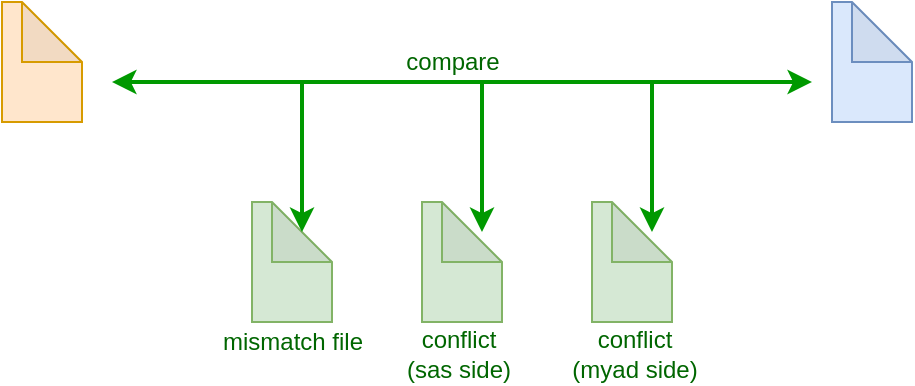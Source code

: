 <mxfile version="12.8.4" type="github">
  <diagram id="4ZIxGLmC_gH1Bq4bnzQN" name="Page-1">
    <mxGraphModel dx="1359" dy="626" grid="1" gridSize="10" guides="1" tooltips="1" connect="1" arrows="1" fold="1" page="1" pageScale="1" pageWidth="850" pageHeight="1100" math="0" shadow="0">
      <root>
        <mxCell id="0" />
        <mxCell id="1" style="locked=1;" parent="0" visible="0" />
        <mxCell id="OT6HhPJYxPwV4lRJUis--19" style="edgeStyle=orthogonalEdgeStyle;rounded=0;orthogonalLoop=1;jettySize=auto;html=1;entryX=0;entryY=0.5;entryDx=0;entryDy=0;entryPerimeter=0;strokeColor=#994C00;" edge="1" parent="1" source="OT6HhPJYxPwV4lRJUis--1" target="OT6HhPJYxPwV4lRJUis--7">
          <mxGeometry relative="1" as="geometry" />
        </mxCell>
        <mxCell id="OT6HhPJYxPwV4lRJUis--20" style="edgeStyle=orthogonalEdgeStyle;rounded=0;orthogonalLoop=1;jettySize=auto;html=1;exitX=1;exitY=0.3;exitDx=0;exitDy=0;entryX=0;entryY=0.5;entryDx=0;entryDy=0;entryPerimeter=0;strokeColor=#994C00;" edge="1" parent="1" source="OT6HhPJYxPwV4lRJUis--1" target="OT6HhPJYxPwV4lRJUis--10">
          <mxGeometry relative="1" as="geometry" />
        </mxCell>
        <mxCell id="OT6HhPJYxPwV4lRJUis--21" style="edgeStyle=orthogonalEdgeStyle;rounded=0;orthogonalLoop=1;jettySize=auto;html=1;exitX=1;exitY=0.7;exitDx=0;exitDy=0;entryX=-0.025;entryY=0.683;entryDx=0;entryDy=0;entryPerimeter=0;strokeColor=#994C00;" edge="1" parent="1" source="OT6HhPJYxPwV4lRJUis--1" target="OT6HhPJYxPwV4lRJUis--11">
          <mxGeometry relative="1" as="geometry" />
        </mxCell>
        <mxCell id="OT6HhPJYxPwV4lRJUis--1" value="&lt;font color=&quot;#ff8000&quot;&gt;SAS&lt;/font&gt;" style="shape=cylinder;whiteSpace=wrap;html=1;boundedLbl=1;backgroundOutline=1;fillColor=#ffe6cc;strokeColor=#d79b00;" vertex="1" parent="1">
          <mxGeometry x="60" y="260" width="60" height="80" as="geometry" />
        </mxCell>
        <mxCell id="OT6HhPJYxPwV4lRJUis--16" style="edgeStyle=orthogonalEdgeStyle;rounded=0;orthogonalLoop=1;jettySize=auto;html=1;entryX=0;entryY=0;entryDx=40;entryDy=30;entryPerimeter=0;exitX=0;exitY=0.5;exitDx=0;exitDy=0;exitPerimeter=0;strokeColor=#0000FF;" edge="1" parent="1" source="OT6HhPJYxPwV4lRJUis--2" target="OT6HhPJYxPwV4lRJUis--13">
          <mxGeometry relative="1" as="geometry" />
        </mxCell>
        <mxCell id="OT6HhPJYxPwV4lRJUis--17" style="edgeStyle=orthogonalEdgeStyle;rounded=0;orthogonalLoop=1;jettySize=auto;html=1;exitX=0;exitY=0.3;exitDx=0;exitDy=0;entryX=0;entryY=0;entryDx=40;entryDy=45;entryPerimeter=0;strokeColor=#0000FF;" edge="1" parent="1" source="OT6HhPJYxPwV4lRJUis--2" target="OT6HhPJYxPwV4lRJUis--15">
          <mxGeometry relative="1" as="geometry" />
        </mxCell>
        <mxCell id="OT6HhPJYxPwV4lRJUis--18" style="edgeStyle=orthogonalEdgeStyle;rounded=0;orthogonalLoop=1;jettySize=auto;html=1;exitX=0;exitY=0.7;exitDx=0;exitDy=0;entryX=0;entryY=0;entryDx=40;entryDy=45;entryPerimeter=0;strokeColor=#0000FF;" edge="1" parent="1" source="OT6HhPJYxPwV4lRJUis--2" target="OT6HhPJYxPwV4lRJUis--14">
          <mxGeometry relative="1" as="geometry" />
        </mxCell>
        <mxCell id="OT6HhPJYxPwV4lRJUis--2" value="&lt;font color=&quot;#004c99&quot;&gt;MyAD&lt;/font&gt;" style="shape=cylinder;whiteSpace=wrap;html=1;boundedLbl=1;backgroundOutline=1;fillColor=#dae8fc;strokeColor=#6c8ebf;" vertex="1" parent="1">
          <mxGeometry x="730" y="260" width="60" height="80" as="geometry" />
        </mxCell>
        <mxCell id="OT6HhPJYxPwV4lRJUis--7" value="" style="shape=note;whiteSpace=wrap;html=1;backgroundOutline=1;darkOpacity=0.05;fillColor=#ffe6cc;strokeColor=#d79b00;" vertex="1" parent="1">
          <mxGeometry x="200" y="270" width="40" height="60" as="geometry" />
        </mxCell>
        <mxCell id="OT6HhPJYxPwV4lRJUis--10" value="" style="shape=note;whiteSpace=wrap;html=1;backgroundOutline=1;darkOpacity=0.05;fillColor=#ffe6cc;strokeColor=#d79b00;" vertex="1" parent="1">
          <mxGeometry x="200" y="180" width="40" height="60" as="geometry" />
        </mxCell>
        <mxCell id="OT6HhPJYxPwV4lRJUis--11" value="" style="shape=note;whiteSpace=wrap;html=1;backgroundOutline=1;darkOpacity=0.05;fillColor=#ffe6cc;strokeColor=#d79b00;" vertex="1" parent="1">
          <mxGeometry x="200" y="360" width="40" height="60" as="geometry" />
        </mxCell>
        <mxCell id="OT6HhPJYxPwV4lRJUis--13" value="" style="shape=note;whiteSpace=wrap;html=1;backgroundOutline=1;darkOpacity=0.05;fillColor=#dae8fc;strokeColor=#6c8ebf;" vertex="1" parent="1">
          <mxGeometry x="620" y="270" width="40" height="60" as="geometry" />
        </mxCell>
        <mxCell id="OT6HhPJYxPwV4lRJUis--14" value="" style="shape=note;whiteSpace=wrap;html=1;backgroundOutline=1;darkOpacity=0.05;fillColor=#dae8fc;strokeColor=#6c8ebf;" vertex="1" parent="1">
          <mxGeometry x="620" y="360" width="40" height="60" as="geometry" />
        </mxCell>
        <mxCell id="OT6HhPJYxPwV4lRJUis--15" value="" style="shape=note;whiteSpace=wrap;html=1;backgroundOutline=1;darkOpacity=0.05;fillColor=#dae8fc;strokeColor=#6c8ebf;" vertex="1" parent="1">
          <mxGeometry x="620" y="180" width="40" height="60" as="geometry" />
        </mxCell>
        <mxCell id="OT6HhPJYxPwV4lRJUis--22" value="general comments" style="text;html=1;align=center;verticalAlign=middle;resizable=0;points=[];autosize=1;" vertex="1" parent="1">
          <mxGeometry x="584" y="239" width="110" height="20" as="geometry" />
        </mxCell>
        <mxCell id="OT6HhPJYxPwV4lRJUis--23" value="general comments" style="text;html=1;align=center;verticalAlign=middle;resizable=0;points=[];autosize=1;" vertex="1" parent="1">
          <mxGeometry x="165" y="239" width="110" height="20" as="geometry" />
        </mxCell>
        <mxCell id="OT6HhPJYxPwV4lRJUis--24" value="milestone comments" style="text;html=1;align=center;verticalAlign=middle;resizable=0;points=[];autosize=1;" vertex="1" parent="1">
          <mxGeometry x="160" y="330" width="130" height="20" as="geometry" />
        </mxCell>
        <mxCell id="OT6HhPJYxPwV4lRJUis--25" value="milestone comments" style="text;html=1;align=center;verticalAlign=middle;resizable=0;points=[];autosize=1;" vertex="1" parent="1">
          <mxGeometry x="574" y="330" width="130" height="20" as="geometry" />
        </mxCell>
        <mxCell id="OT6HhPJYxPwV4lRJUis--26" value="significant items comments" style="text;html=1;align=center;verticalAlign=middle;resizable=0;points=[];autosize=1;" vertex="1" parent="1">
          <mxGeometry x="145" y="420" width="160" height="20" as="geometry" />
        </mxCell>
        <mxCell id="OT6HhPJYxPwV4lRJUis--27" value="significant items comments" style="text;html=1;align=center;verticalAlign=middle;resizable=0;points=[];autosize=1;" vertex="1" parent="1">
          <mxGeometry x="560" y="430" width="160" height="20" as="geometry" />
        </mxCell>
        <mxCell id="OT6HhPJYxPwV4lRJUis--28" value="" style="endArrow=classic;startArrow=classic;html=1;strokeColor=#009900;strokeWidth=2;" edge="1" parent="1">
          <mxGeometry width="50" height="50" relative="1" as="geometry">
            <mxPoint x="260" y="220" as="sourcePoint" />
            <mxPoint x="610" y="220" as="targetPoint" />
          </mxGeometry>
        </mxCell>
        <mxCell id="OT6HhPJYxPwV4lRJUis--29" value="" style="endArrow=classic;startArrow=classic;html=1;strokeColor=#009900;strokeWidth=2;" edge="1" parent="1">
          <mxGeometry width="50" height="50" relative="1" as="geometry">
            <mxPoint x="260" y="310" as="sourcePoint" />
            <mxPoint x="610" y="310" as="targetPoint" />
          </mxGeometry>
        </mxCell>
        <mxCell id="OT6HhPJYxPwV4lRJUis--30" value="" style="endArrow=classic;startArrow=classic;html=1;strokeColor=#009900;strokeWidth=2;" edge="1" parent="1">
          <mxGeometry width="50" height="50" relative="1" as="geometry">
            <mxPoint x="250" y="400" as="sourcePoint" />
            <mxPoint x="600" y="400" as="targetPoint" />
          </mxGeometry>
        </mxCell>
        <mxCell id="OT6HhPJYxPwV4lRJUis--31" value="compare" style="text;html=1;align=center;verticalAlign=middle;resizable=0;points=[];autosize=1;fontColor=#006600;" vertex="1" parent="1">
          <mxGeometry x="410" y="200" width="60" height="20" as="geometry" />
        </mxCell>
        <mxCell id="OT6HhPJYxPwV4lRJUis--32" value="compare" style="text;html=1;align=center;verticalAlign=middle;resizable=0;points=[];autosize=1;fontColor=#006600;" vertex="1" parent="1">
          <mxGeometry x="410" y="290" width="60" height="20" as="geometry" />
        </mxCell>
        <mxCell id="OT6HhPJYxPwV4lRJUis--33" value="compare" style="text;html=1;align=center;verticalAlign=middle;resizable=0;points=[];autosize=1;fontColor=#006600;" vertex="1" parent="1">
          <mxGeometry x="410" y="380" width="60" height="20" as="geometry" />
        </mxCell>
        <mxCell id="OT6HhPJYxPwV4lRJUis--34" value="Untitled Layer" parent="0" />
        <mxCell id="OT6HhPJYxPwV4lRJUis--35" value="" style="shape=note;whiteSpace=wrap;html=1;backgroundOutline=1;darkOpacity=0.05;fillColor=#ffe6cc;strokeColor=#d79b00;" vertex="1" parent="OT6HhPJYxPwV4lRJUis--34">
          <mxGeometry x="185" y="190" width="40" height="60" as="geometry" />
        </mxCell>
        <mxCell id="OT6HhPJYxPwV4lRJUis--36" value="" style="shape=note;whiteSpace=wrap;html=1;backgroundOutline=1;darkOpacity=0.05;fillColor=#dae8fc;strokeColor=#6c8ebf;" vertex="1" parent="OT6HhPJYxPwV4lRJUis--34">
          <mxGeometry x="600" y="190" width="40" height="60" as="geometry" />
        </mxCell>
        <mxCell id="OT6HhPJYxPwV4lRJUis--37" value="" style="endArrow=classic;startArrow=classic;html=1;strokeColor=#009900;strokeWidth=2;" edge="1" parent="OT6HhPJYxPwV4lRJUis--34">
          <mxGeometry width="50" height="50" relative="1" as="geometry">
            <mxPoint x="240" y="230" as="sourcePoint" />
            <mxPoint x="590" y="230" as="targetPoint" />
          </mxGeometry>
        </mxCell>
        <mxCell id="OT6HhPJYxPwV4lRJUis--38" value="compare" style="text;html=1;align=center;verticalAlign=middle;resizable=0;points=[];autosize=1;fontColor=#006600;" vertex="1" parent="OT6HhPJYxPwV4lRJUis--34">
          <mxGeometry x="380" y="210" width="60" height="20" as="geometry" />
        </mxCell>
        <mxCell id="OT6HhPJYxPwV4lRJUis--40" value="" style="shape=note;whiteSpace=wrap;html=1;backgroundOutline=1;darkOpacity=0.05;fillColor=#d5e8d4;strokeColor=#82b366;" vertex="1" parent="OT6HhPJYxPwV4lRJUis--34">
          <mxGeometry x="480" y="290" width="40" height="60" as="geometry" />
        </mxCell>
        <mxCell id="OT6HhPJYxPwV4lRJUis--41" value="" style="shape=note;whiteSpace=wrap;html=1;backgroundOutline=1;darkOpacity=0.05;fillColor=#d5e8d4;strokeColor=#82b366;" vertex="1" parent="OT6HhPJYxPwV4lRJUis--34">
          <mxGeometry x="395" y="290" width="40" height="60" as="geometry" />
        </mxCell>
        <mxCell id="OT6HhPJYxPwV4lRJUis--42" value="" style="shape=note;whiteSpace=wrap;html=1;backgroundOutline=1;darkOpacity=0.05;fillColor=#d5e8d4;strokeColor=#82b366;" vertex="1" parent="OT6HhPJYxPwV4lRJUis--34">
          <mxGeometry x="310" y="290" width="40" height="60" as="geometry" />
        </mxCell>
        <mxCell id="OT6HhPJYxPwV4lRJUis--43" value="mismatch file" style="text;html=1;align=center;verticalAlign=middle;resizable=0;points=[];autosize=1;fontColor=#006600;" vertex="1" parent="OT6HhPJYxPwV4lRJUis--34">
          <mxGeometry x="285" y="350" width="90" height="20" as="geometry" />
        </mxCell>
        <mxCell id="OT6HhPJYxPwV4lRJUis--46" value="" style="endArrow=classic;html=1;strokeColor=#009900;strokeWidth=2;fontColor=#006600;entryX=0;entryY=0;entryDx=25;entryDy=15;entryPerimeter=0;" edge="1" parent="OT6HhPJYxPwV4lRJUis--34" target="OT6HhPJYxPwV4lRJUis--42">
          <mxGeometry width="50" height="50" relative="1" as="geometry">
            <mxPoint x="335" y="230" as="sourcePoint" />
            <mxPoint x="450" y="300" as="targetPoint" />
          </mxGeometry>
        </mxCell>
        <mxCell id="OT6HhPJYxPwV4lRJUis--47" value="" style="endArrow=classic;html=1;strokeColor=#009900;strokeWidth=2;fontColor=#006600;entryX=0;entryY=0;entryDx=25;entryDy=15;entryPerimeter=0;" edge="1" parent="OT6HhPJYxPwV4lRJUis--34">
          <mxGeometry width="50" height="50" relative="1" as="geometry">
            <mxPoint x="425" y="230" as="sourcePoint" />
            <mxPoint x="425" y="305" as="targetPoint" />
          </mxGeometry>
        </mxCell>
        <mxCell id="OT6HhPJYxPwV4lRJUis--48" value="" style="endArrow=classic;html=1;strokeColor=#009900;strokeWidth=2;fontColor=#006600;entryX=0;entryY=0;entryDx=25;entryDy=15;entryPerimeter=0;" edge="1" parent="OT6HhPJYxPwV4lRJUis--34">
          <mxGeometry width="50" height="50" relative="1" as="geometry">
            <mxPoint x="510" y="230" as="sourcePoint" />
            <mxPoint x="510" y="305" as="targetPoint" />
          </mxGeometry>
        </mxCell>
        <mxCell id="OT6HhPJYxPwV4lRJUis--49" value="conflict&lt;br&gt;(sas side)" style="text;html=1;align=center;verticalAlign=middle;resizable=0;points=[];autosize=1;fontColor=#006600;" vertex="1" parent="OT6HhPJYxPwV4lRJUis--34">
          <mxGeometry x="378" y="351" width="70" height="30" as="geometry" />
        </mxCell>
        <mxCell id="OT6HhPJYxPwV4lRJUis--50" value="conflict&lt;br&gt;(myad side)" style="text;html=1;align=center;verticalAlign=middle;resizable=0;points=[];autosize=1;fontColor=#006600;" vertex="1" parent="OT6HhPJYxPwV4lRJUis--34">
          <mxGeometry x="461" y="351" width="80" height="30" as="geometry" />
        </mxCell>
      </root>
    </mxGraphModel>
  </diagram>
</mxfile>
